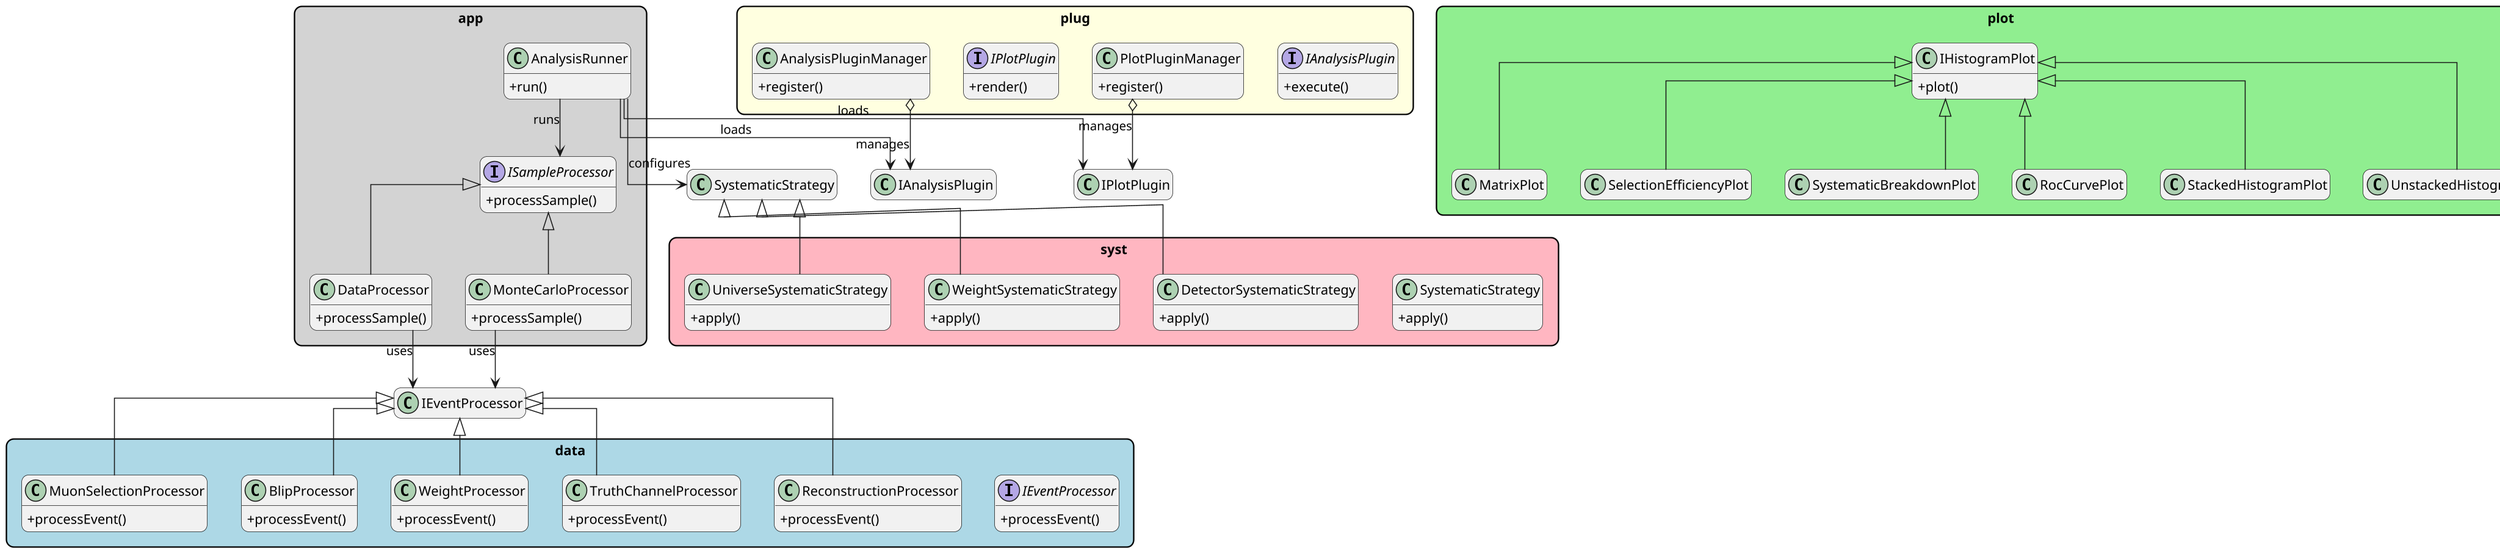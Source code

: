 @startuml
left to right direction
skinparam {
  linetype ortho
  packageStyle rectangle
  classAttributeIconSize 0
  shadowing false
  dpi 150
  pageMargin 10
  pageWidth 8.27in
  pageHeight 11.69in
  roundCorner 15
  classFontName Helvetica
}

hide empty members

package app #LightGray {
  top to bottom direction
  interface ISampleProcessor {
    +processSample()
  }

  class DataProcessor {
    +processSample()
  }

  class MonteCarloProcessor {
    +processSample()
  }

  class AnalysisRunner {
    +run()
  }
}

ISampleProcessor <|-- DataProcessor
ISampleProcessor <|-- MonteCarloProcessor
AnalysisRunner --> ISampleProcessor : runs
DataProcessor --> IEventProcessor : uses
MonteCarloProcessor --> IEventProcessor : uses
AnalysisRunner --> IAnalysisPlugin : loads
AnalysisRunner --> IPlotPlugin : loads
AnalysisRunner --> SystematicStrategy : configures

package data #LightBlue {
  top to bottom direction
  interface IEventProcessor {
    +processEvent()
  }

  class MuonSelectionProcessor {
    +processEvent()
  }

  class ReconstructionProcessor {
    +processEvent()
  }

  class TruthChannelProcessor {
    +processEvent()
  }

  class WeightProcessor {
    +processEvent()
  }

  class BlipProcessor {
    +processEvent()
  }
}

IEventProcessor <|-- MuonSelectionProcessor
IEventProcessor <|-- ReconstructionProcessor
IEventProcessor <|-- TruthChannelProcessor
IEventProcessor <|-- WeightProcessor
IEventProcessor <|-- BlipProcessor

package plug #LightYellow {
  top to bottom direction
  interface IAnalysisPlugin {
    +execute()
  }

  class AnalysisPluginManager {
    +register()
  }

  interface IPlotPlugin {
    +render()
  }

  class PlotPluginManager {
    +register()
  }
}

AnalysisPluginManager o--> IAnalysisPlugin : manages
PlotPluginManager o--> IPlotPlugin : manages

package plot #LightGreen {
  top to bottom direction
  class IHistogramPlot {
    +plot()
  }

  class StackedHistogramPlot
  class UnstackedHistogramPlot
  class MatrixPlot
  class SelectionEfficiencyPlot
  class SystematicBreakdownPlot
  class RocCurvePlot
}

IHistogramPlot <|-- StackedHistogramPlot
IHistogramPlot <|-- UnstackedHistogramPlot
IHistogramPlot <|-- MatrixPlot
IHistogramPlot <|-- SelectionEfficiencyPlot
IHistogramPlot <|-- SystematicBreakdownPlot
IHistogramPlot <|-- RocCurvePlot

package syst #LightPink {
  top to bottom direction
  class SystematicStrategy {
    +apply()
  }

  class UniverseSystematicStrategy {
    +apply()
  }

  class DetectorSystematicStrategy {
    +apply()
  }

  class WeightSystematicStrategy {
    +apply()
  }
}

SystematicStrategy <|-- UniverseSystematicStrategy
SystematicStrategy <|-- DetectorSystematicStrategy
SystematicStrategy <|-- WeightSystematicStrategy

@enduml
